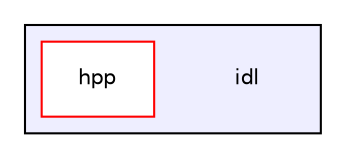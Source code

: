 digraph "idl" {
  compound=true
  node [ fontsize="10", fontname="Helvetica"];
  edge [ labelfontsize="10", labelfontname="Helvetica"];
  subgraph clusterdir_ab113501f3cf98af3d6be72808912d76 {
    graph [ bgcolor="#eeeeff", pencolor="black", label="" URL="dir_ab113501f3cf98af3d6be72808912d76.html"];
    dir_ab113501f3cf98af3d6be72808912d76 [shape=plaintext label="idl"];
    dir_87882f463c1f563717a22859a8fe91dd [shape=box label="hpp" color="red" fillcolor="white" style="filled" URL="dir_87882f463c1f563717a22859a8fe91dd.html"];
  }
}
